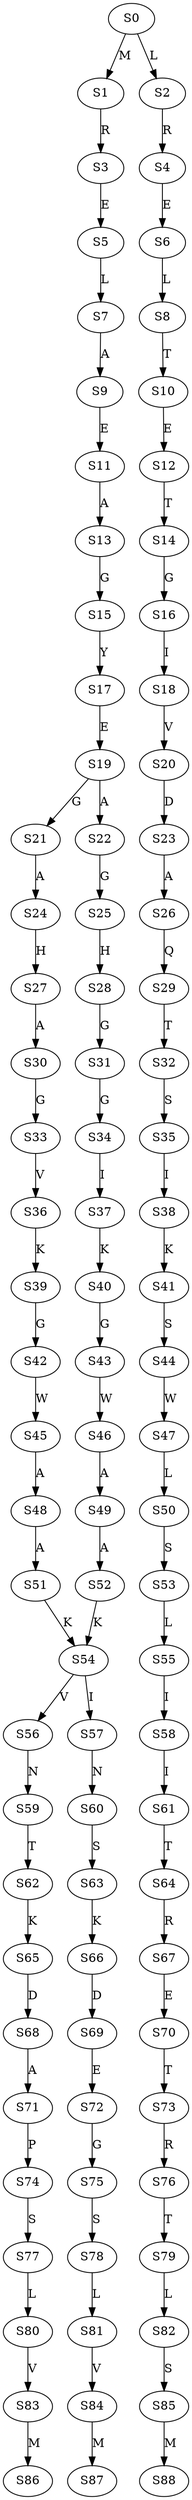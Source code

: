 strict digraph  {
	S0 -> S1 [ label = M ];
	S0 -> S2 [ label = L ];
	S1 -> S3 [ label = R ];
	S2 -> S4 [ label = R ];
	S3 -> S5 [ label = E ];
	S4 -> S6 [ label = E ];
	S5 -> S7 [ label = L ];
	S6 -> S8 [ label = L ];
	S7 -> S9 [ label = A ];
	S8 -> S10 [ label = T ];
	S9 -> S11 [ label = E ];
	S10 -> S12 [ label = E ];
	S11 -> S13 [ label = A ];
	S12 -> S14 [ label = T ];
	S13 -> S15 [ label = G ];
	S14 -> S16 [ label = G ];
	S15 -> S17 [ label = Y ];
	S16 -> S18 [ label = I ];
	S17 -> S19 [ label = E ];
	S18 -> S20 [ label = V ];
	S19 -> S21 [ label = G ];
	S19 -> S22 [ label = A ];
	S20 -> S23 [ label = D ];
	S21 -> S24 [ label = A ];
	S22 -> S25 [ label = G ];
	S23 -> S26 [ label = A ];
	S24 -> S27 [ label = H ];
	S25 -> S28 [ label = H ];
	S26 -> S29 [ label = Q ];
	S27 -> S30 [ label = A ];
	S28 -> S31 [ label = G ];
	S29 -> S32 [ label = T ];
	S30 -> S33 [ label = G ];
	S31 -> S34 [ label = G ];
	S32 -> S35 [ label = S ];
	S33 -> S36 [ label = V ];
	S34 -> S37 [ label = I ];
	S35 -> S38 [ label = I ];
	S36 -> S39 [ label = K ];
	S37 -> S40 [ label = K ];
	S38 -> S41 [ label = K ];
	S39 -> S42 [ label = G ];
	S40 -> S43 [ label = G ];
	S41 -> S44 [ label = S ];
	S42 -> S45 [ label = W ];
	S43 -> S46 [ label = W ];
	S44 -> S47 [ label = W ];
	S45 -> S48 [ label = A ];
	S46 -> S49 [ label = A ];
	S47 -> S50 [ label = L ];
	S48 -> S51 [ label = A ];
	S49 -> S52 [ label = A ];
	S50 -> S53 [ label = S ];
	S51 -> S54 [ label = K ];
	S52 -> S54 [ label = K ];
	S53 -> S55 [ label = L ];
	S54 -> S56 [ label = V ];
	S54 -> S57 [ label = I ];
	S55 -> S58 [ label = I ];
	S56 -> S59 [ label = N ];
	S57 -> S60 [ label = N ];
	S58 -> S61 [ label = I ];
	S59 -> S62 [ label = T ];
	S60 -> S63 [ label = S ];
	S61 -> S64 [ label = T ];
	S62 -> S65 [ label = K ];
	S63 -> S66 [ label = K ];
	S64 -> S67 [ label = R ];
	S65 -> S68 [ label = D ];
	S66 -> S69 [ label = D ];
	S67 -> S70 [ label = E ];
	S68 -> S71 [ label = A ];
	S69 -> S72 [ label = E ];
	S70 -> S73 [ label = T ];
	S71 -> S74 [ label = P ];
	S72 -> S75 [ label = G ];
	S73 -> S76 [ label = R ];
	S74 -> S77 [ label = S ];
	S75 -> S78 [ label = S ];
	S76 -> S79 [ label = T ];
	S77 -> S80 [ label = L ];
	S78 -> S81 [ label = L ];
	S79 -> S82 [ label = L ];
	S80 -> S83 [ label = V ];
	S81 -> S84 [ label = V ];
	S82 -> S85 [ label = S ];
	S83 -> S86 [ label = M ];
	S84 -> S87 [ label = M ];
	S85 -> S88 [ label = M ];
}
